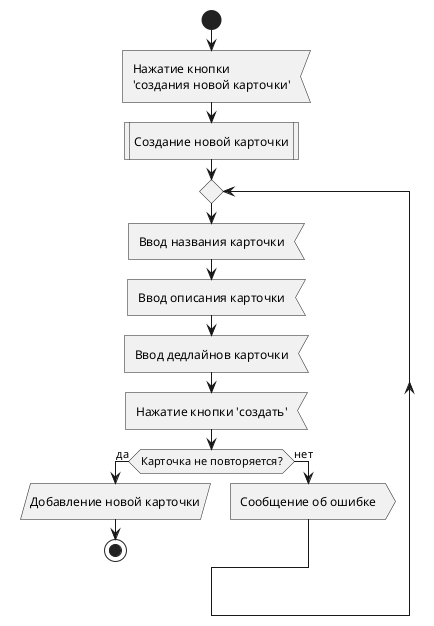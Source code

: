 @startuml
'https://plantuml.com/activity-diagram-beta

start
    :Нажатие кнопки\n'создания новой карточки'<
    :Создание новой карточки|
        repeat
            :Ввод названия карточки<
            :Ввод описания карточки<
            :Ввод дедлайнов карточки<
            :Нажатие кнопки 'создать'<
            if(Карточка не повторяется?)is (да) then
                :Добавление новой карточки/
                stop
            else(нет)
                :Сообщение об ошибке>
            endif
        repeatwhile

@enduml
